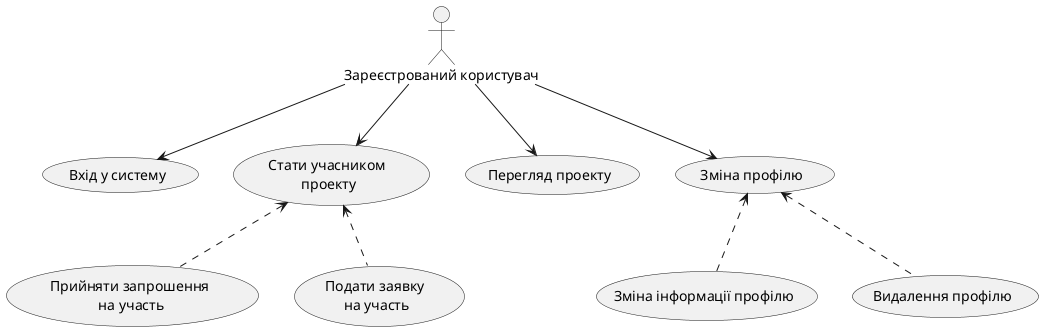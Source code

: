 @startuml
:Зареєстрований користувач: as User
User --> (Вхід у систему)
User --> (Стати учасником \nпроекту)
(Стати учасником \nпроекту) <.. (Прийняти запрошення\n на участь)
(Стати учасником \nпроекту) <.. (Подати заявку \nна участь)
User --> (Перегляд проекту)
User --> (Зміна профілю)
(Зміна профілю) <.. (Зміна інформації профілю)
(Зміна профілю) <.. (Видалення профілю)

@enduml